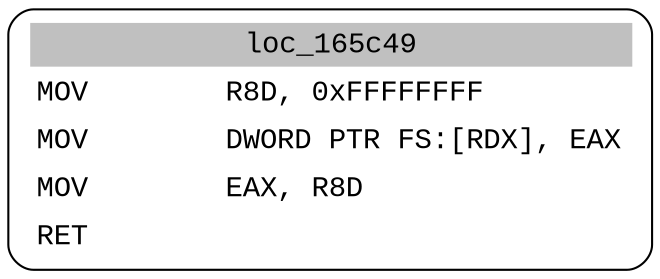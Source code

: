 digraph asm_graph {
1941 [
shape="Mrecord" fontname="Courier New"label =<<table border="0" cellborder="0" cellpadding="3"><tr><td align="center" colspan="2" bgcolor="grey">loc_165c49</td></tr><tr><td align="left">MOV        R8D, 0xFFFFFFFF</td></tr><tr><td align="left">MOV        DWORD PTR FS:[RDX], EAX</td></tr><tr><td align="left">MOV        EAX, R8D</td></tr><tr><td align="left">RET        </td></tr></table>> ];
}